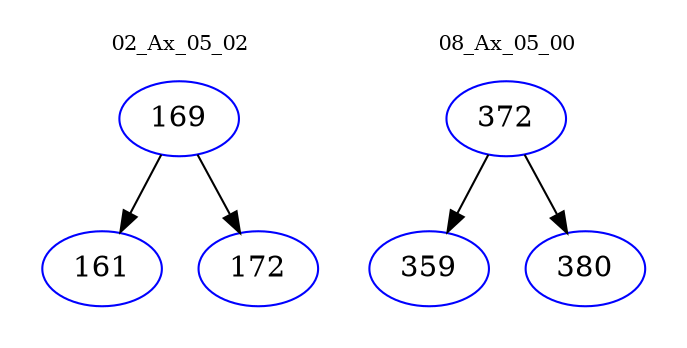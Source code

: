 digraph{
subgraph cluster_0 {
color = white
label = "02_Ax_05_02";
fontsize=10;
T0_169 [label="169", color="blue"]
T0_169 -> T0_161 [color="black"]
T0_161 [label="161", color="blue"]
T0_169 -> T0_172 [color="black"]
T0_172 [label="172", color="blue"]
}
subgraph cluster_1 {
color = white
label = "08_Ax_05_00";
fontsize=10;
T1_372 [label="372", color="blue"]
T1_372 -> T1_359 [color="black"]
T1_359 [label="359", color="blue"]
T1_372 -> T1_380 [color="black"]
T1_380 [label="380", color="blue"]
}
}
